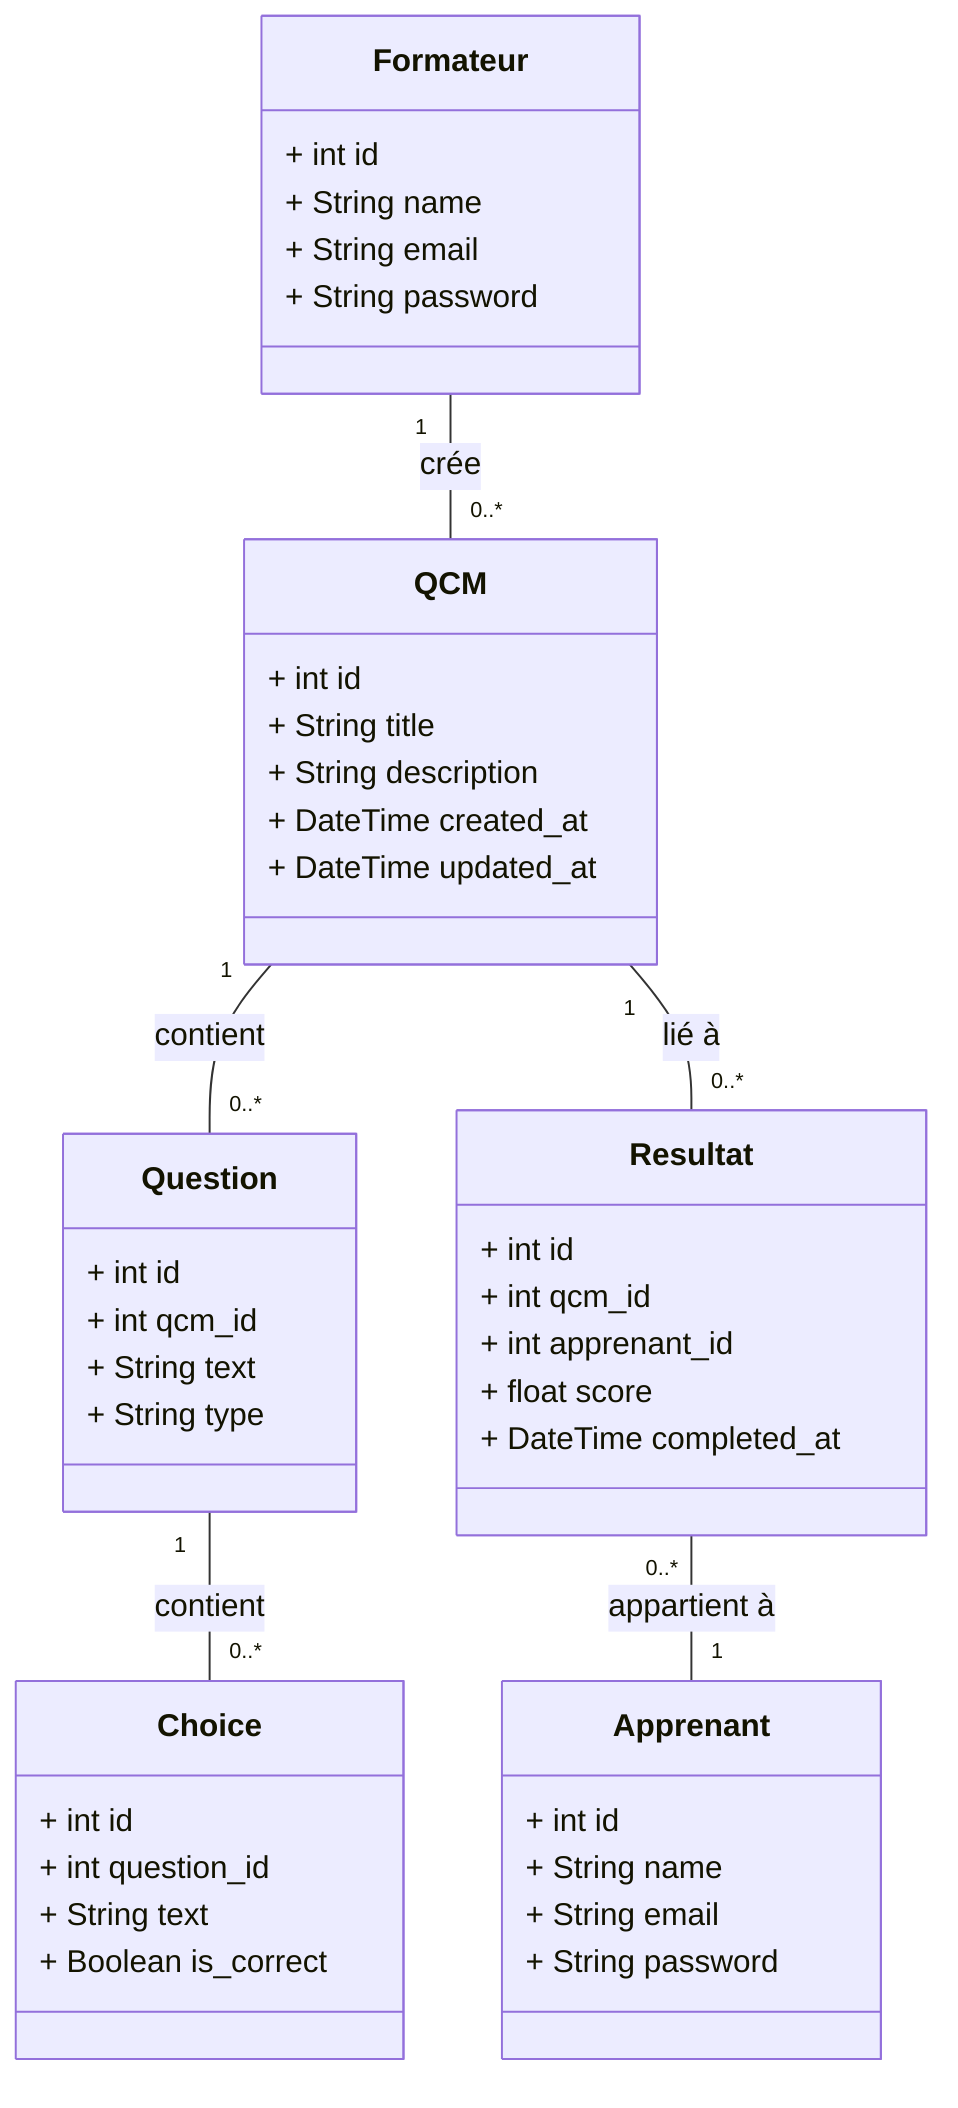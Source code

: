 classDiagram
    class QCM {
        + int id
        + String title
        + String description
        + DateTime created_at
        + DateTime updated_at
    }

    class Question {
        + int id
        + int qcm_id
        + String text
        + String type
    }

    class Choice {
        + int id
        + int question_id
        + String text
        + Boolean is_correct
    }

    class Resultat {
        + int id
        + int qcm_id
        + int apprenant_id
        + float score
        + DateTime completed_at
    }

    class Apprenant {
        + int id
        + String name
        + String email
        + String password
    }

    class Formateur {
        + int id
        + String name
        + String email
        + String password
    }

    QCM "1" -- "0..*" Question : contient
    Question "1" -- "0..*" Choice : contient
    QCM "1" -- "0..*" Resultat : lié à
    Resultat "0..*" -- "1" Apprenant : appartient à
    Formateur "1" -- "0..*" QCM : crée